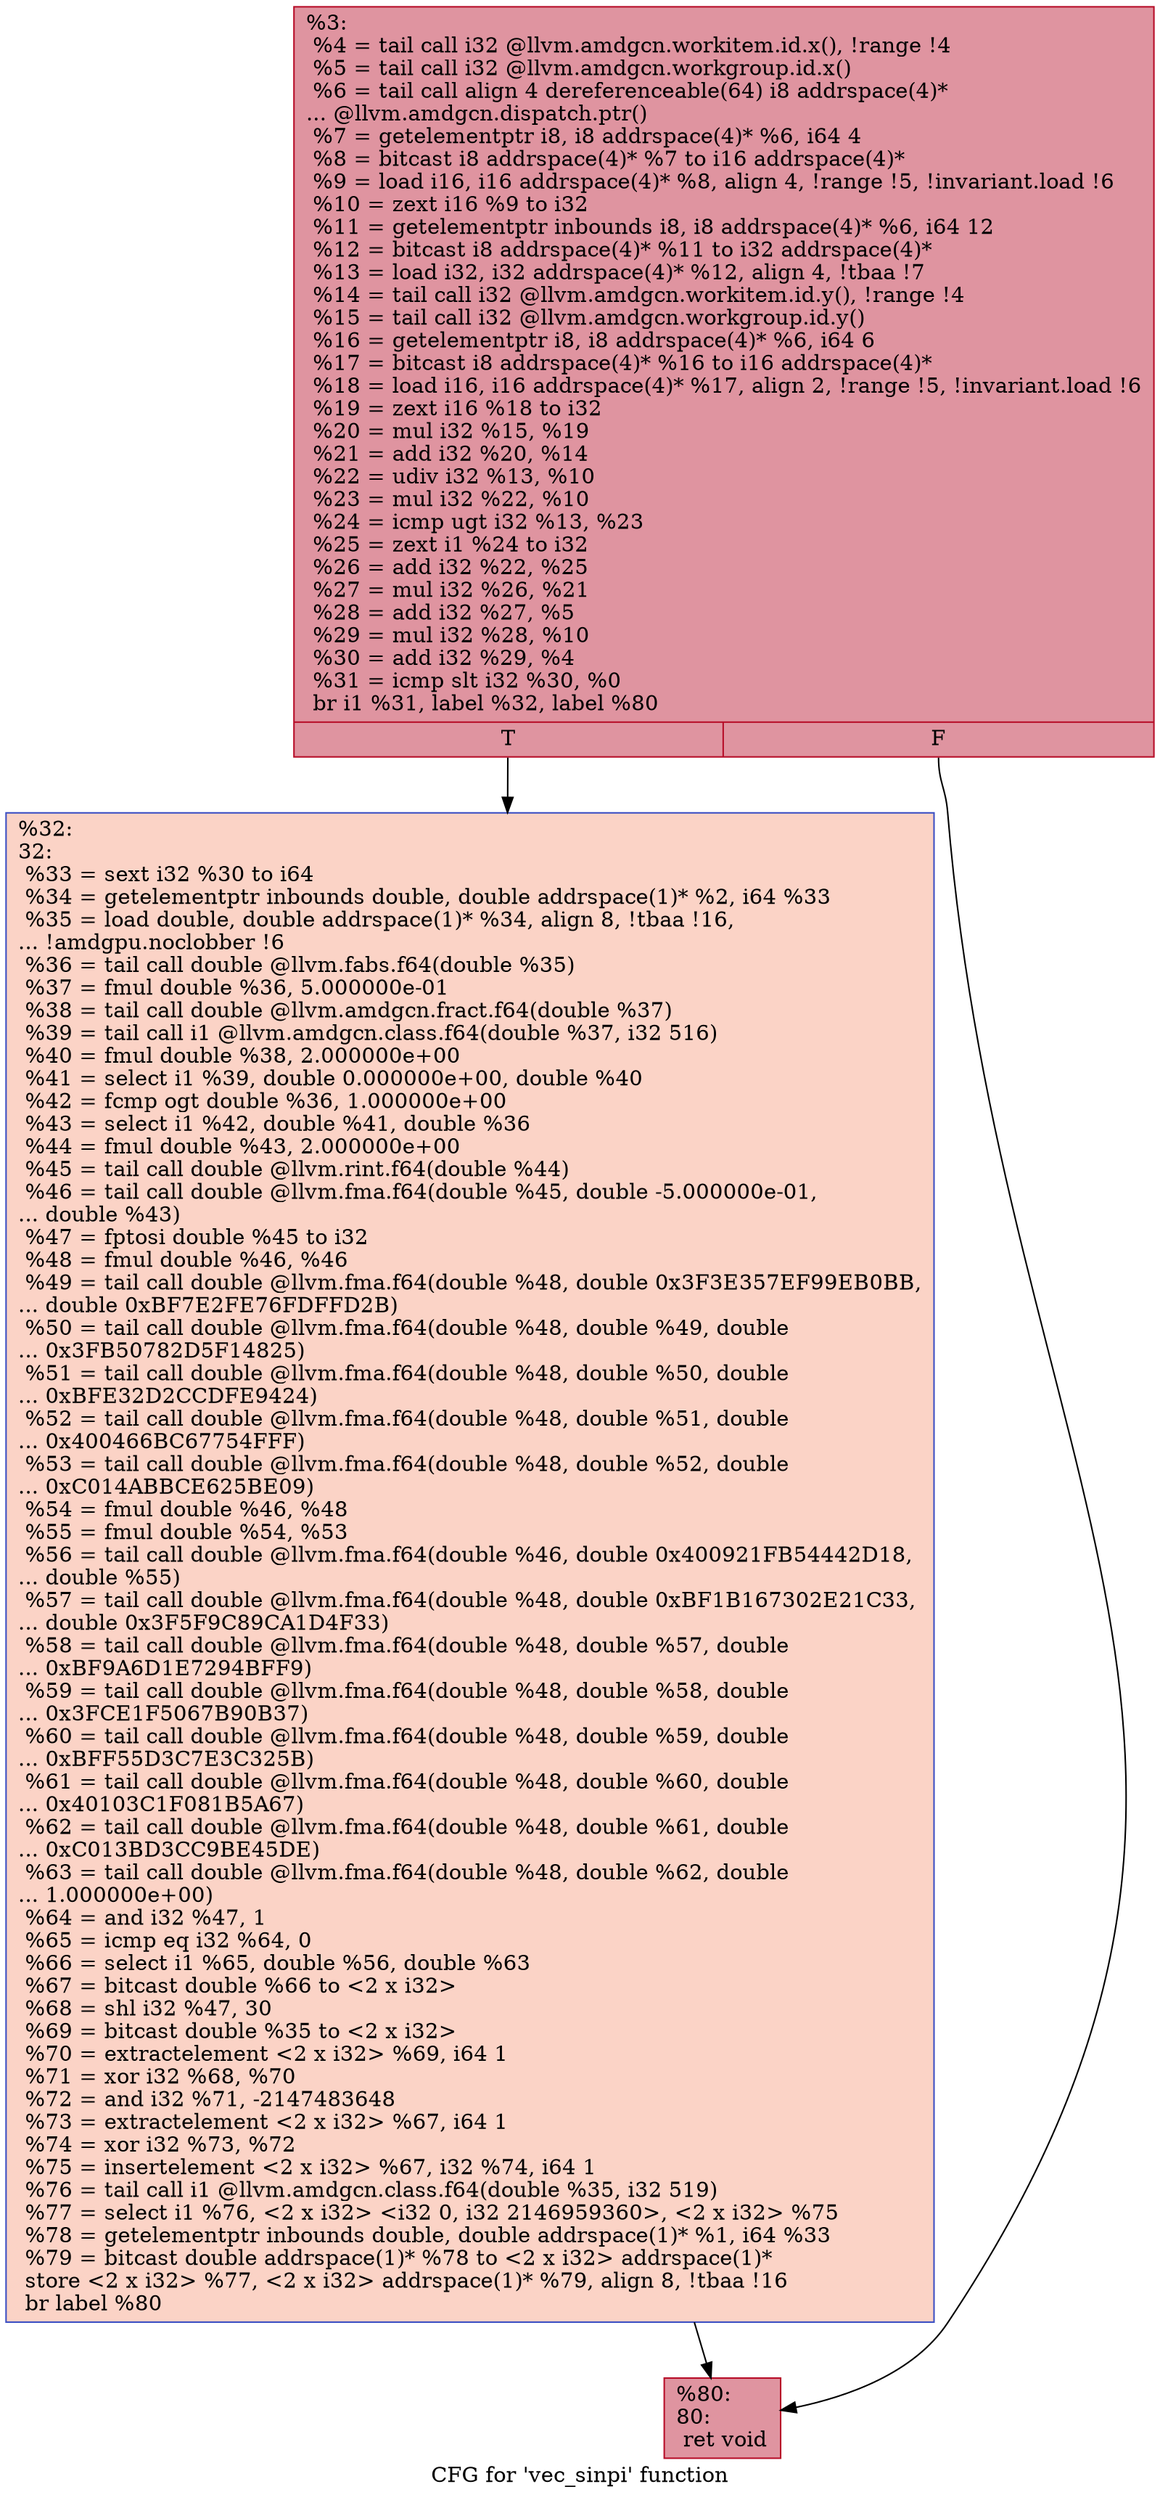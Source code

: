 digraph "CFG for 'vec_sinpi' function" {
	label="CFG for 'vec_sinpi' function";

	Node0x4d8b2c0 [shape=record,color="#b70d28ff", style=filled, fillcolor="#b70d2870",label="{%3:\l  %4 = tail call i32 @llvm.amdgcn.workitem.id.x(), !range !4\l  %5 = tail call i32 @llvm.amdgcn.workgroup.id.x()\l  %6 = tail call align 4 dereferenceable(64) i8 addrspace(4)*\l... @llvm.amdgcn.dispatch.ptr()\l  %7 = getelementptr i8, i8 addrspace(4)* %6, i64 4\l  %8 = bitcast i8 addrspace(4)* %7 to i16 addrspace(4)*\l  %9 = load i16, i16 addrspace(4)* %8, align 4, !range !5, !invariant.load !6\l  %10 = zext i16 %9 to i32\l  %11 = getelementptr inbounds i8, i8 addrspace(4)* %6, i64 12\l  %12 = bitcast i8 addrspace(4)* %11 to i32 addrspace(4)*\l  %13 = load i32, i32 addrspace(4)* %12, align 4, !tbaa !7\l  %14 = tail call i32 @llvm.amdgcn.workitem.id.y(), !range !4\l  %15 = tail call i32 @llvm.amdgcn.workgroup.id.y()\l  %16 = getelementptr i8, i8 addrspace(4)* %6, i64 6\l  %17 = bitcast i8 addrspace(4)* %16 to i16 addrspace(4)*\l  %18 = load i16, i16 addrspace(4)* %17, align 2, !range !5, !invariant.load !6\l  %19 = zext i16 %18 to i32\l  %20 = mul i32 %15, %19\l  %21 = add i32 %20, %14\l  %22 = udiv i32 %13, %10\l  %23 = mul i32 %22, %10\l  %24 = icmp ugt i32 %13, %23\l  %25 = zext i1 %24 to i32\l  %26 = add i32 %22, %25\l  %27 = mul i32 %26, %21\l  %28 = add i32 %27, %5\l  %29 = mul i32 %28, %10\l  %30 = add i32 %29, %4\l  %31 = icmp slt i32 %30, %0\l  br i1 %31, label %32, label %80\l|{<s0>T|<s1>F}}"];
	Node0x4d8b2c0:s0 -> Node0x4d8f300;
	Node0x4d8b2c0:s1 -> Node0x4d8f390;
	Node0x4d8f300 [shape=record,color="#3d50c3ff", style=filled, fillcolor="#f59c7d70",label="{%32:\l32:                                               \l  %33 = sext i32 %30 to i64\l  %34 = getelementptr inbounds double, double addrspace(1)* %2, i64 %33\l  %35 = load double, double addrspace(1)* %34, align 8, !tbaa !16,\l... !amdgpu.noclobber !6\l  %36 = tail call double @llvm.fabs.f64(double %35)\l  %37 = fmul double %36, 5.000000e-01\l  %38 = tail call double @llvm.amdgcn.fract.f64(double %37)\l  %39 = tail call i1 @llvm.amdgcn.class.f64(double %37, i32 516)\l  %40 = fmul double %38, 2.000000e+00\l  %41 = select i1 %39, double 0.000000e+00, double %40\l  %42 = fcmp ogt double %36, 1.000000e+00\l  %43 = select i1 %42, double %41, double %36\l  %44 = fmul double %43, 2.000000e+00\l  %45 = tail call double @llvm.rint.f64(double %44)\l  %46 = tail call double @llvm.fma.f64(double %45, double -5.000000e-01,\l... double %43)\l  %47 = fptosi double %45 to i32\l  %48 = fmul double %46, %46\l  %49 = tail call double @llvm.fma.f64(double %48, double 0x3F3E357EF99EB0BB,\l... double 0xBF7E2FE76FDFFD2B)\l  %50 = tail call double @llvm.fma.f64(double %48, double %49, double\l... 0x3FB50782D5F14825)\l  %51 = tail call double @llvm.fma.f64(double %48, double %50, double\l... 0xBFE32D2CCDFE9424)\l  %52 = tail call double @llvm.fma.f64(double %48, double %51, double\l... 0x400466BC67754FFF)\l  %53 = tail call double @llvm.fma.f64(double %48, double %52, double\l... 0xC014ABBCE625BE09)\l  %54 = fmul double %46, %48\l  %55 = fmul double %54, %53\l  %56 = tail call double @llvm.fma.f64(double %46, double 0x400921FB54442D18,\l... double %55)\l  %57 = tail call double @llvm.fma.f64(double %48, double 0xBF1B167302E21C33,\l... double 0x3F5F9C89CA1D4F33)\l  %58 = tail call double @llvm.fma.f64(double %48, double %57, double\l... 0xBF9A6D1E7294BFF9)\l  %59 = tail call double @llvm.fma.f64(double %48, double %58, double\l... 0x3FCE1F5067B90B37)\l  %60 = tail call double @llvm.fma.f64(double %48, double %59, double\l... 0xBFF55D3C7E3C325B)\l  %61 = tail call double @llvm.fma.f64(double %48, double %60, double\l... 0x40103C1F081B5A67)\l  %62 = tail call double @llvm.fma.f64(double %48, double %61, double\l... 0xC013BD3CC9BE45DE)\l  %63 = tail call double @llvm.fma.f64(double %48, double %62, double\l... 1.000000e+00)\l  %64 = and i32 %47, 1\l  %65 = icmp eq i32 %64, 0\l  %66 = select i1 %65, double %56, double %63\l  %67 = bitcast double %66 to \<2 x i32\>\l  %68 = shl i32 %47, 30\l  %69 = bitcast double %35 to \<2 x i32\>\l  %70 = extractelement \<2 x i32\> %69, i64 1\l  %71 = xor i32 %68, %70\l  %72 = and i32 %71, -2147483648\l  %73 = extractelement \<2 x i32\> %67, i64 1\l  %74 = xor i32 %73, %72\l  %75 = insertelement \<2 x i32\> %67, i32 %74, i64 1\l  %76 = tail call i1 @llvm.amdgcn.class.f64(double %35, i32 519)\l  %77 = select i1 %76, \<2 x i32\> \<i32 0, i32 2146959360\>, \<2 x i32\> %75\l  %78 = getelementptr inbounds double, double addrspace(1)* %1, i64 %33\l  %79 = bitcast double addrspace(1)* %78 to \<2 x i32\> addrspace(1)*\l  store \<2 x i32\> %77, \<2 x i32\> addrspace(1)* %79, align 8, !tbaa !16\l  br label %80\l}"];
	Node0x4d8f300 -> Node0x4d8f390;
	Node0x4d8f390 [shape=record,color="#b70d28ff", style=filled, fillcolor="#b70d2870",label="{%80:\l80:                                               \l  ret void\l}"];
}
